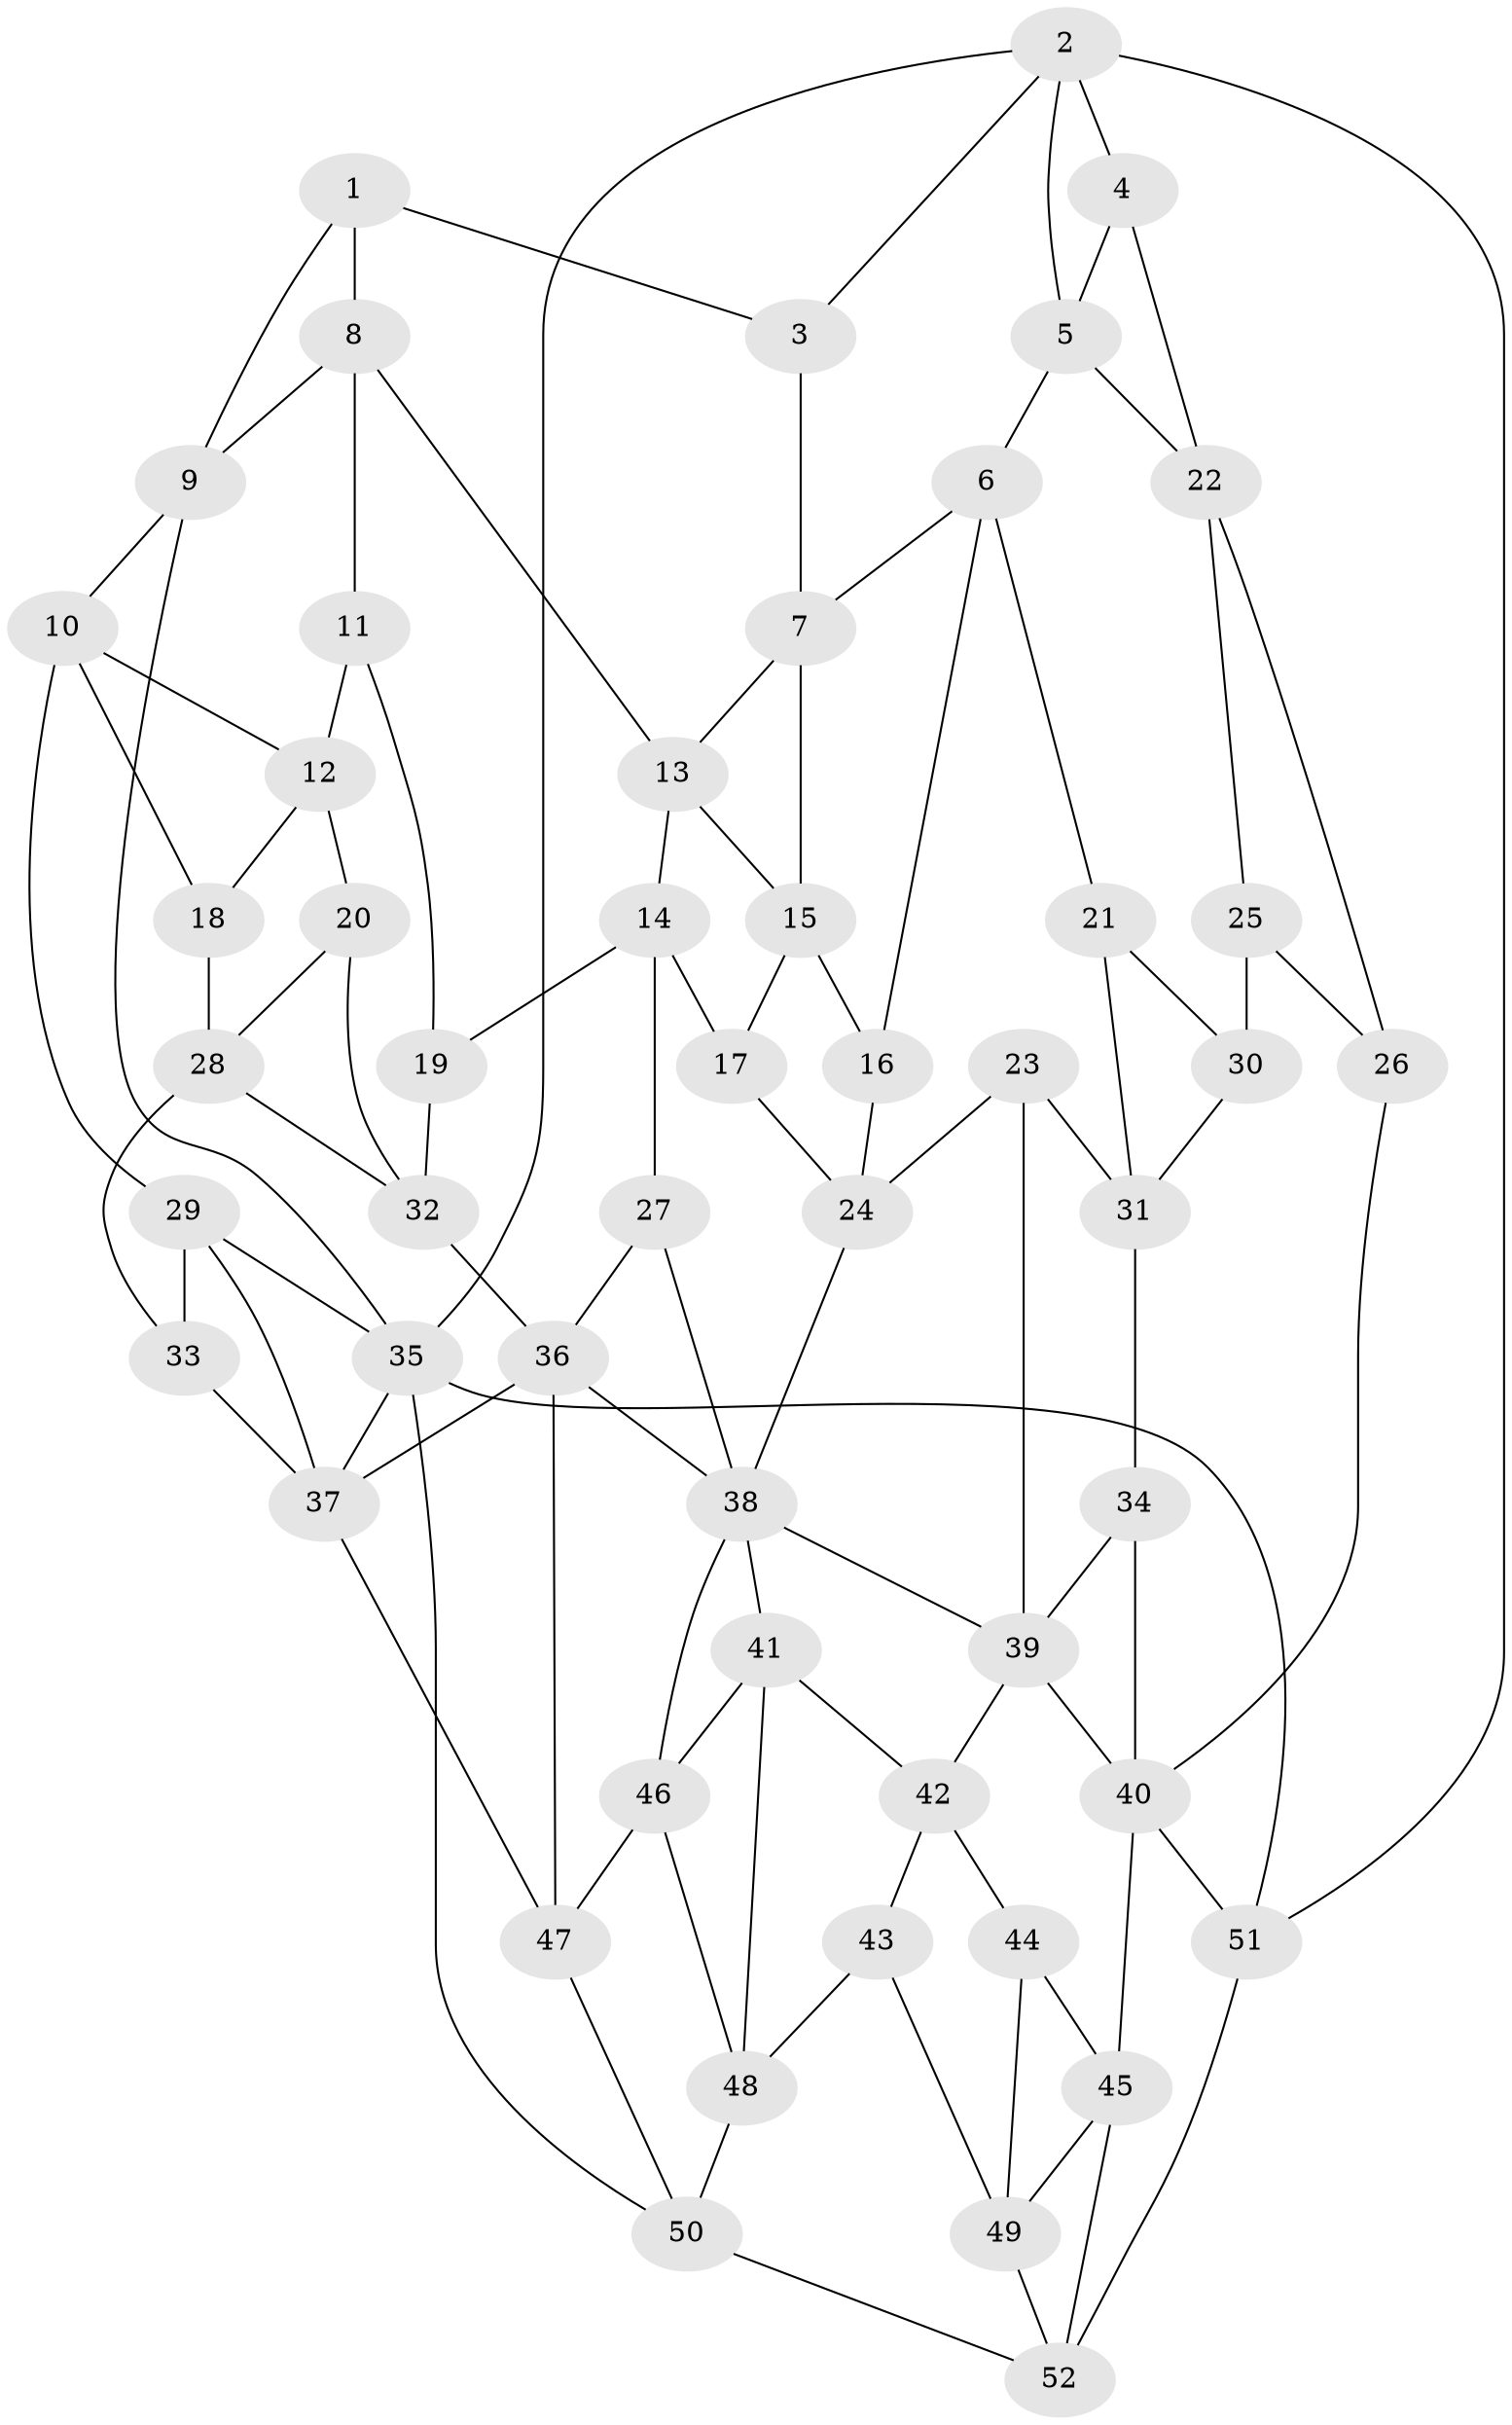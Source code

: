 // original degree distribution, {3: 0.019230769230769232, 5: 0.5192307692307693, 4: 0.2403846153846154, 6: 0.22115384615384615}
// Generated by graph-tools (version 1.1) at 2025/27/03/09/25 03:27:17]
// undirected, 52 vertices, 99 edges
graph export_dot {
graph [start="1"]
  node [color=gray90,style=filled];
  1;
  2;
  3;
  4;
  5;
  6;
  7;
  8;
  9;
  10;
  11;
  12;
  13;
  14;
  15;
  16;
  17;
  18;
  19;
  20;
  21;
  22;
  23;
  24;
  25;
  26;
  27;
  28;
  29;
  30;
  31;
  32;
  33;
  34;
  35;
  36;
  37;
  38;
  39;
  40;
  41;
  42;
  43;
  44;
  45;
  46;
  47;
  48;
  49;
  50;
  51;
  52;
  1 -- 3 [weight=1.0];
  1 -- 8 [weight=1.0];
  1 -- 9 [weight=1.0];
  2 -- 3 [weight=1.0];
  2 -- 4 [weight=2.0];
  2 -- 5 [weight=1.0];
  2 -- 35 [weight=1.0];
  2 -- 51 [weight=1.0];
  3 -- 7 [weight=1.0];
  4 -- 5 [weight=1.0];
  4 -- 22 [weight=1.0];
  5 -- 6 [weight=1.0];
  5 -- 22 [weight=1.0];
  6 -- 7 [weight=1.0];
  6 -- 16 [weight=1.0];
  6 -- 21 [weight=1.0];
  7 -- 13 [weight=1.0];
  7 -- 15 [weight=1.0];
  8 -- 9 [weight=1.0];
  8 -- 11 [weight=1.0];
  8 -- 13 [weight=1.0];
  9 -- 10 [weight=1.0];
  9 -- 35 [weight=1.0];
  10 -- 12 [weight=1.0];
  10 -- 18 [weight=1.0];
  10 -- 29 [weight=1.0];
  11 -- 12 [weight=1.0];
  11 -- 19 [weight=2.0];
  12 -- 18 [weight=1.0];
  12 -- 20 [weight=1.0];
  13 -- 14 [weight=1.0];
  13 -- 15 [weight=1.0];
  14 -- 17 [weight=1.0];
  14 -- 19 [weight=1.0];
  14 -- 27 [weight=1.0];
  15 -- 16 [weight=1.0];
  15 -- 17 [weight=1.0];
  16 -- 24 [weight=1.0];
  17 -- 24 [weight=1.0];
  18 -- 28 [weight=1.0];
  19 -- 32 [weight=1.0];
  20 -- 28 [weight=1.0];
  20 -- 32 [weight=1.0];
  21 -- 30 [weight=1.0];
  21 -- 31 [weight=1.0];
  22 -- 25 [weight=1.0];
  22 -- 26 [weight=1.0];
  23 -- 24 [weight=1.0];
  23 -- 31 [weight=1.0];
  23 -- 39 [weight=1.0];
  24 -- 38 [weight=1.0];
  25 -- 26 [weight=1.0];
  25 -- 30 [weight=2.0];
  26 -- 40 [weight=1.0];
  27 -- 36 [weight=1.0];
  27 -- 38 [weight=1.0];
  28 -- 32 [weight=1.0];
  28 -- 33 [weight=1.0];
  29 -- 33 [weight=1.0];
  29 -- 35 [weight=1.0];
  29 -- 37 [weight=1.0];
  30 -- 31 [weight=1.0];
  31 -- 34 [weight=1.0];
  32 -- 36 [weight=1.0];
  33 -- 37 [weight=2.0];
  34 -- 39 [weight=2.0];
  34 -- 40 [weight=1.0];
  35 -- 37 [weight=1.0];
  35 -- 50 [weight=1.0];
  35 -- 51 [weight=1.0];
  36 -- 37 [weight=1.0];
  36 -- 38 [weight=1.0];
  36 -- 47 [weight=1.0];
  37 -- 47 [weight=1.0];
  38 -- 39 [weight=1.0];
  38 -- 41 [weight=1.0];
  38 -- 46 [weight=1.0];
  39 -- 40 [weight=1.0];
  39 -- 42 [weight=1.0];
  40 -- 45 [weight=1.0];
  40 -- 51 [weight=2.0];
  41 -- 42 [weight=1.0];
  41 -- 46 [weight=1.0];
  41 -- 48 [weight=1.0];
  42 -- 43 [weight=1.0];
  42 -- 44 [weight=1.0];
  43 -- 48 [weight=1.0];
  43 -- 49 [weight=1.0];
  44 -- 45 [weight=1.0];
  44 -- 49 [weight=1.0];
  45 -- 49 [weight=1.0];
  45 -- 52 [weight=1.0];
  46 -- 47 [weight=1.0];
  46 -- 48 [weight=1.0];
  47 -- 50 [weight=1.0];
  48 -- 50 [weight=1.0];
  49 -- 52 [weight=1.0];
  50 -- 52 [weight=1.0];
  51 -- 52 [weight=1.0];
}
